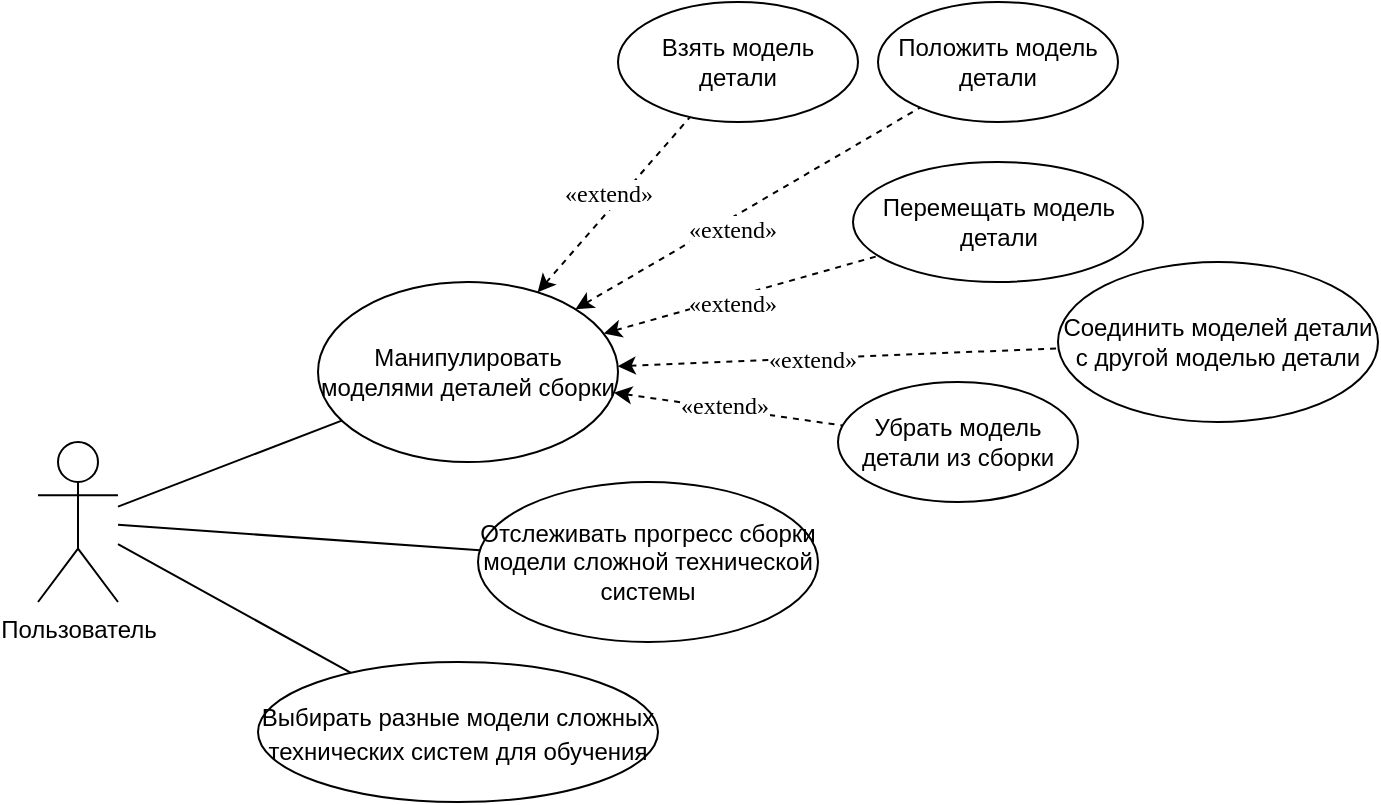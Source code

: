 <mxfile version="20.3.0" type="device"><diagram id="5VgDo8gTDqTAR3QZDix4" name="Страница 1"><mxGraphModel dx="757" dy="1680" grid="1" gridSize="10" guides="1" tooltips="1" connect="1" arrows="1" fold="1" page="1" pageScale="1" pageWidth="850" pageHeight="1100" math="0" shadow="0"><root><mxCell id="0"/><mxCell id="1" parent="0"/><mxCell id="e06a0oj2BqtsQFgXkljV-1" value="Пользователь" style="shape=umlActor;verticalLabelPosition=bottom;verticalAlign=top;html=1;outlineConnect=0;" parent="1" vertex="1"><mxGeometry x="80" y="160" width="40" height="80" as="geometry"/></mxCell><mxCell id="e06a0oj2BqtsQFgXkljV-8" value="" style="endArrow=none;html=1;rounded=0;" parent="1" source="e06a0oj2BqtsQFgXkljV-1" target="mc_Ozs-hJq_h_k4KqDFw-2" edge="1"><mxGeometry width="50" height="50" relative="1" as="geometry"><mxPoint x="250" y="360" as="sourcePoint"/><mxPoint x="180.0" y="200" as="targetPoint"/></mxGeometry></mxCell><mxCell id="e06a0oj2BqtsQFgXkljV-19" value="" style="endArrow=none;endFill=0;endSize=6;html=1;rounded=0;labelBackgroundColor=none;dashed=1;startArrow=classic;startFill=1;" parent="1" source="mc_Ozs-hJq_h_k4KqDFw-2" target="mc_Ozs-hJq_h_k4KqDFw-4" edge="1"><mxGeometry width="160" relative="1" as="geometry"><mxPoint x="340.0" y="210" as="sourcePoint"/><mxPoint x="465" y="210" as="targetPoint"/></mxGeometry></mxCell><mxCell id="e06a0oj2BqtsQFgXkljV-22" value="&lt;span style=&quot;font-family: Helvetica; font-size: 11px;&quot; id=&quot;docs-internal-guid-d430dc76-7fff-d538-0f97-872dbdf431cb&quot;&gt;&lt;span style=&quot;font-size: 12px; font-family: &amp;quot;Times New Roman&amp;quot;; background-color: transparent; font-variant-numeric: normal; font-variant-east-asian: normal; vertical-align: baseline;&quot;&gt;«extend&lt;/span&gt;&lt;/span&gt;&lt;span style=&quot;font-family: Helvetica;&quot; id=&quot;docs-internal-guid-d430dc76-7fff-d538-0f97-872dbdf431cb&quot;&gt;&lt;span style=&quot;font-family: &amp;quot;Times New Roman&amp;quot;; background-color: transparent; font-variant-numeric: normal; font-variant-east-asian: normal; vertical-align: baseline;&quot;&gt;&lt;font style=&quot;font-size: 12px;&quot;&gt;»&lt;/font&gt;&lt;/span&gt;&lt;/span&gt;" style="edgeLabel;html=1;align=center;verticalAlign=middle;resizable=0;points=[];fontSize=12;fontFamily=Times New Roman;" parent="e06a0oj2BqtsQFgXkljV-19" vertex="1" connectable="0"><mxGeometry x="-0.21" relative="1" as="geometry"><mxPoint x="10" as="offset"/></mxGeometry></mxCell><mxCell id="e06a0oj2BqtsQFgXkljV-20" value="" style="endArrow=none;endFill=0;endSize=6;html=1;rounded=0;labelBackgroundColor=none;dashed=1;startArrow=classic;startFill=1;" parent="1" source="mc_Ozs-hJq_h_k4KqDFw-2" target="mc_Ozs-hJq_h_k4KqDFw-3" edge="1"><mxGeometry width="160" relative="1" as="geometry"><mxPoint x="282.671" y="178.91" as="sourcePoint"/><mxPoint x="377.259" y="139.564" as="targetPoint"/></mxGeometry></mxCell><mxCell id="e06a0oj2BqtsQFgXkljV-21" value="&lt;font style=&quot;font-size: 12px;&quot;&gt;&lt;span id=&quot;docs-internal-guid-d430dc76-7fff-d538-0f97-872dbdf431cb&quot;&gt;&lt;span style=&quot;font-variant-numeric: normal; font-variant-east-asian: normal; vertical-align: baseline;&quot;&gt;«extend&lt;/span&gt;&lt;/span&gt;&lt;span id=&quot;docs-internal-guid-d430dc76-7fff-d538-0f97-872dbdf431cb&quot;&gt;&lt;span style=&quot;font-variant-numeric: normal; font-variant-east-asian: normal; vertical-align: baseline;&quot;&gt;»&lt;/span&gt;&lt;/span&gt;&lt;/font&gt;" style="edgeLabel;html=1;align=center;verticalAlign=middle;resizable=0;points=[];fontFamily=Times New Roman;" parent="e06a0oj2BqtsQFgXkljV-20" vertex="1" connectable="0"><mxGeometry x="0.292" relative="1" as="geometry"><mxPoint x="-14" y="7" as="offset"/></mxGeometry></mxCell><mxCell id="mc_Ozs-hJq_h_k4KqDFw-2" value="Манипулировать моделями деталей сборки" style="ellipse;whiteSpace=wrap;html=1;" vertex="1" parent="1"><mxGeometry x="220" y="80" width="150" height="90" as="geometry"/></mxCell><mxCell id="mc_Ozs-hJq_h_k4KqDFw-3" value="Взять модель детали" style="ellipse;whiteSpace=wrap;html=1;" vertex="1" parent="1"><mxGeometry x="370" y="-60" width="120" height="60" as="geometry"/></mxCell><mxCell id="mc_Ozs-hJq_h_k4KqDFw-4" value="Положить модель детали" style="ellipse;whiteSpace=wrap;html=1;" vertex="1" parent="1"><mxGeometry x="500" y="-60" width="120" height="60" as="geometry"/></mxCell><mxCell id="mc_Ozs-hJq_h_k4KqDFw-5" value="Перемещать модель детали" style="ellipse;whiteSpace=wrap;html=1;" vertex="1" parent="1"><mxGeometry x="487.5" y="20" width="145" height="60" as="geometry"/></mxCell><mxCell id="mc_Ozs-hJq_h_k4KqDFw-6" value="Соединить моделей детали с другой моделью детали" style="ellipse;whiteSpace=wrap;html=1;" vertex="1" parent="1"><mxGeometry x="590" y="70" width="160" height="80" as="geometry"/></mxCell><mxCell id="mc_Ozs-hJq_h_k4KqDFw-7" value="Убрать модель детали из сборки" style="ellipse;whiteSpace=wrap;html=1;" vertex="1" parent="1"><mxGeometry x="480" y="130" width="120" height="60" as="geometry"/></mxCell><mxCell id="mc_Ozs-hJq_h_k4KqDFw-8" value="" style="endArrow=none;endFill=0;endSize=6;html=1;rounded=0;labelBackgroundColor=none;dashed=1;startArrow=classic;startFill=1;" edge="1" parent="1" source="mc_Ozs-hJq_h_k4KqDFw-2" target="mc_Ozs-hJq_h_k4KqDFw-5"><mxGeometry width="160" relative="1" as="geometry"><mxPoint x="350.0" y="240" as="sourcePoint"/><mxPoint x="475" y="240" as="targetPoint"/></mxGeometry></mxCell><mxCell id="mc_Ozs-hJq_h_k4KqDFw-9" value="&lt;span style=&quot;font-family: Helvetica; font-size: 11px;&quot; id=&quot;docs-internal-guid-d430dc76-7fff-d538-0f97-872dbdf431cb&quot;&gt;&lt;span style=&quot;font-size: 12px; font-family: &amp;quot;Times New Roman&amp;quot;; background-color: transparent; font-variant-numeric: normal; font-variant-east-asian: normal; vertical-align: baseline;&quot;&gt;«extend&lt;/span&gt;&lt;/span&gt;&lt;span style=&quot;font-family: Helvetica;&quot; id=&quot;docs-internal-guid-d430dc76-7fff-d538-0f97-872dbdf431cb&quot;&gt;&lt;span style=&quot;font-family: &amp;quot;Times New Roman&amp;quot;; background-color: transparent; font-variant-numeric: normal; font-variant-east-asian: normal; vertical-align: baseline;&quot;&gt;&lt;font style=&quot;font-size: 12px;&quot;&gt;»&lt;/font&gt;&lt;/span&gt;&lt;/span&gt;" style="edgeLabel;html=1;align=center;verticalAlign=middle;resizable=0;points=[];fontSize=12;fontFamily=Times New Roman;" vertex="1" connectable="0" parent="mc_Ozs-hJq_h_k4KqDFw-8"><mxGeometry x="-0.21" relative="1" as="geometry"><mxPoint x="10" as="offset"/></mxGeometry></mxCell><mxCell id="mc_Ozs-hJq_h_k4KqDFw-10" value="" style="endArrow=none;endFill=0;endSize=6;html=1;rounded=0;labelBackgroundColor=none;dashed=1;startArrow=classic;startFill=1;" edge="1" parent="1" source="mc_Ozs-hJq_h_k4KqDFw-2" target="mc_Ozs-hJq_h_k4KqDFw-6"><mxGeometry width="160" relative="1" as="geometry"><mxPoint x="420.0" y="400" as="sourcePoint"/><mxPoint x="545" y="400" as="targetPoint"/></mxGeometry></mxCell><mxCell id="mc_Ozs-hJq_h_k4KqDFw-11" value="&lt;span style=&quot;font-family: Helvetica; font-size: 11px;&quot; id=&quot;docs-internal-guid-d430dc76-7fff-d538-0f97-872dbdf431cb&quot;&gt;&lt;span style=&quot;font-size: 12px; font-family: &amp;quot;Times New Roman&amp;quot;; background-color: transparent; font-variant-numeric: normal; font-variant-east-asian: normal; vertical-align: baseline;&quot;&gt;«extend&lt;/span&gt;&lt;/span&gt;&lt;span style=&quot;font-family: Helvetica;&quot; id=&quot;docs-internal-guid-d430dc76-7fff-d538-0f97-872dbdf431cb&quot;&gt;&lt;span style=&quot;font-family: &amp;quot;Times New Roman&amp;quot;; background-color: transparent; font-variant-numeric: normal; font-variant-east-asian: normal; vertical-align: baseline;&quot;&gt;&lt;font style=&quot;font-size: 12px;&quot;&gt;»&lt;/font&gt;&lt;/span&gt;&lt;/span&gt;" style="edgeLabel;html=1;align=center;verticalAlign=middle;resizable=0;points=[];fontSize=12;fontFamily=Times New Roman;" vertex="1" connectable="0" parent="mc_Ozs-hJq_h_k4KqDFw-10"><mxGeometry x="-0.21" relative="1" as="geometry"><mxPoint x="10" as="offset"/></mxGeometry></mxCell><mxCell id="mc_Ozs-hJq_h_k4KqDFw-12" value="" style="endArrow=none;endFill=0;endSize=6;html=1;rounded=0;labelBackgroundColor=none;dashed=1;startArrow=classic;startFill=1;" edge="1" parent="1" source="mc_Ozs-hJq_h_k4KqDFw-2" target="mc_Ozs-hJq_h_k4KqDFw-7"><mxGeometry width="160" relative="1" as="geometry"><mxPoint x="430.0" y="410" as="sourcePoint"/><mxPoint x="555" y="410" as="targetPoint"/></mxGeometry></mxCell><mxCell id="mc_Ozs-hJq_h_k4KqDFw-13" value="&lt;span style=&quot;font-family: Helvetica; font-size: 11px;&quot; id=&quot;docs-internal-guid-d430dc76-7fff-d538-0f97-872dbdf431cb&quot;&gt;&lt;span style=&quot;font-size: 12px; font-family: &amp;quot;Times New Roman&amp;quot;; background-color: transparent; font-variant-numeric: normal; font-variant-east-asian: normal; vertical-align: baseline;&quot;&gt;«extend&lt;/span&gt;&lt;/span&gt;&lt;span style=&quot;font-family: Helvetica;&quot; id=&quot;docs-internal-guid-d430dc76-7fff-d538-0f97-872dbdf431cb&quot;&gt;&lt;span style=&quot;font-family: &amp;quot;Times New Roman&amp;quot;; background-color: transparent; font-variant-numeric: normal; font-variant-east-asian: normal; vertical-align: baseline;&quot;&gt;&lt;font style=&quot;font-size: 12px;&quot;&gt;»&lt;/font&gt;&lt;/span&gt;&lt;/span&gt;" style="edgeLabel;html=1;align=center;verticalAlign=middle;resizable=0;points=[];fontSize=12;fontFamily=Times New Roman;" vertex="1" connectable="0" parent="mc_Ozs-hJq_h_k4KqDFw-12"><mxGeometry x="-0.21" relative="1" as="geometry"><mxPoint x="10" as="offset"/></mxGeometry></mxCell><mxCell id="mc_Ozs-hJq_h_k4KqDFw-14" value="Отслеживать прогресс сборки модели сложной технической системы" style="ellipse;whiteSpace=wrap;html=1;" vertex="1" parent="1"><mxGeometry x="300" y="180" width="170" height="80" as="geometry"/></mxCell><mxCell id="mc_Ozs-hJq_h_k4KqDFw-15" value="" style="endArrow=none;html=1;rounded=0;" edge="1" parent="1" source="mc_Ozs-hJq_h_k4KqDFw-14" target="e06a0oj2BqtsQFgXkljV-1"><mxGeometry width="50" height="50" relative="1" as="geometry"><mxPoint x="110" y="350" as="sourcePoint"/><mxPoint x="160" y="300" as="targetPoint"/></mxGeometry></mxCell><mxCell id="mc_Ozs-hJq_h_k4KqDFw-19" value="&lt;font style=&quot;font-size: 12px;&quot;&gt;Выбирать разные модели сложных технических систем для обучения&lt;/font&gt;" style="ellipse;whiteSpace=wrap;html=1;fontSize=14;" vertex="1" parent="1"><mxGeometry x="190" y="270" width="200" height="70" as="geometry"/></mxCell><mxCell id="mc_Ozs-hJq_h_k4KqDFw-20" value="" style="endArrow=none;html=1;rounded=0;fontFamily=Helvetica;fontSize=12;" edge="1" parent="1" source="e06a0oj2BqtsQFgXkljV-1" target="mc_Ozs-hJq_h_k4KqDFw-19"><mxGeometry width="50" height="50" relative="1" as="geometry"><mxPoint x="30" y="370" as="sourcePoint"/><mxPoint x="80" y="320" as="targetPoint"/></mxGeometry></mxCell></root></mxGraphModel></diagram></mxfile>